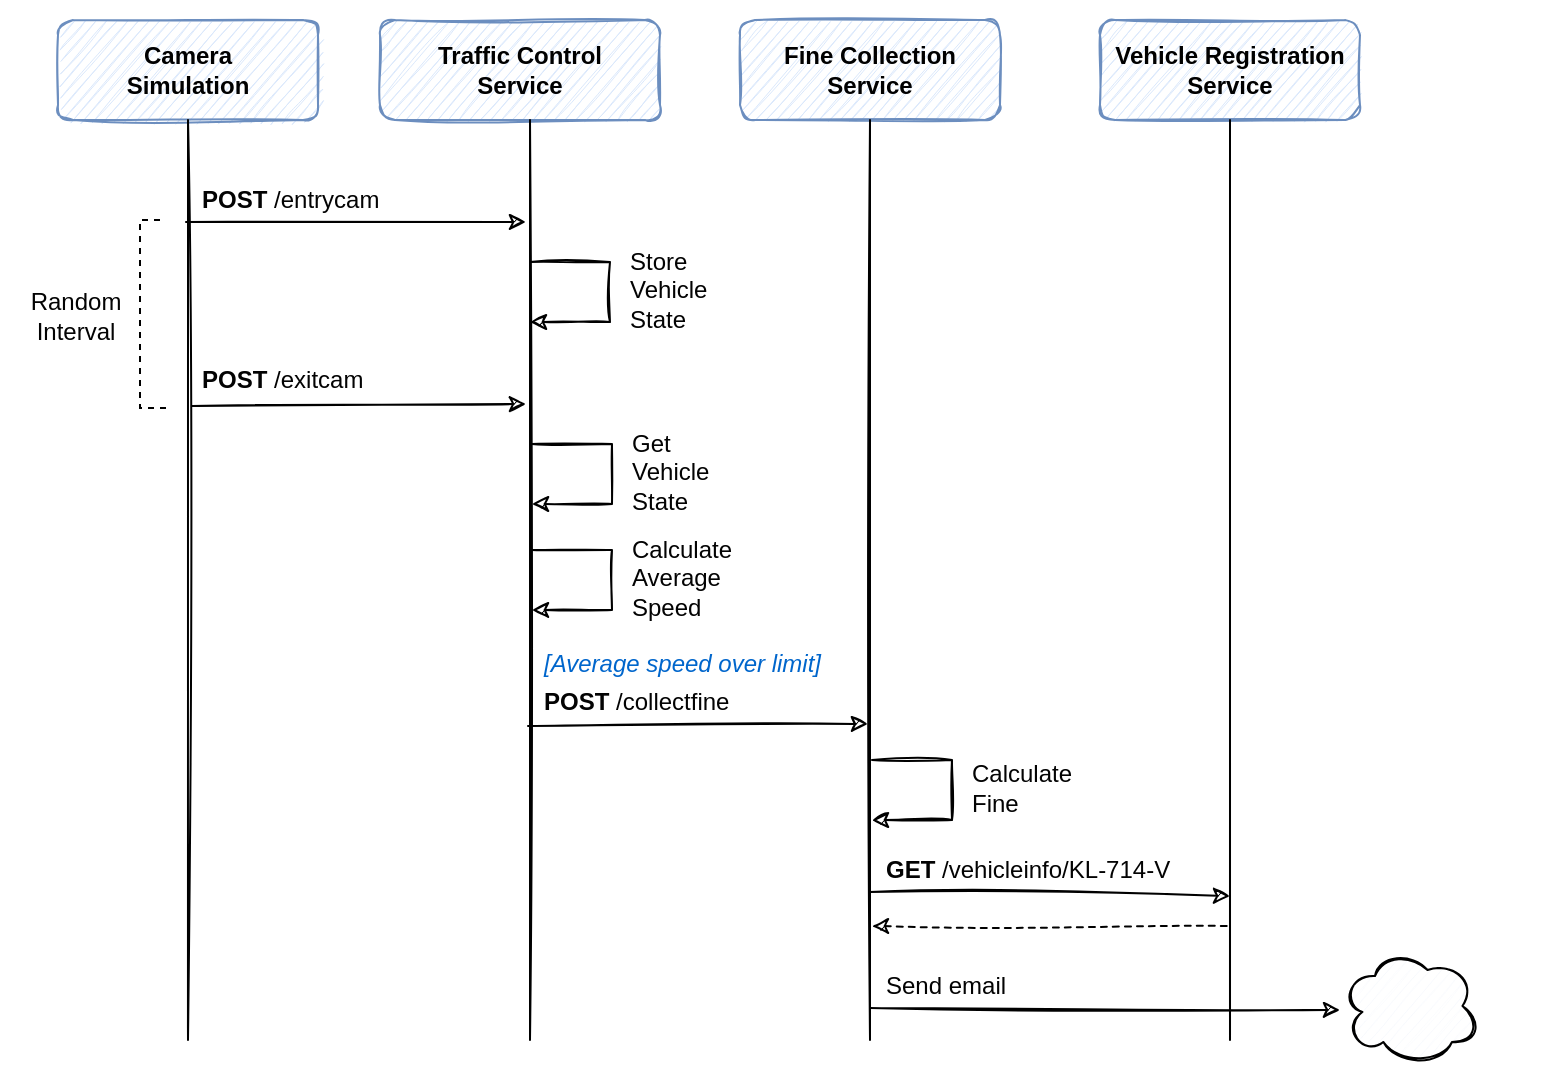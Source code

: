 <mxfile version="13.9.9" type="device"><diagram id="eAKsq6p6JvPYLSQ6bW4y" name="Page-1"><mxGraphModel dx="1408" dy="808" grid="1" gridSize="10" guides="1" tooltips="1" connect="1" arrows="1" fold="1" page="1" pageScale="1" pageWidth="1169" pageHeight="827" math="0" shadow="0"><root><mxCell id="0"/><mxCell id="1" parent="0"/><mxCell id="xbj-FpoNQ1lFbBydDFBh-1" value="" style="rounded=0;whiteSpace=wrap;html=1;sketch=0;strokeColor=none;" parent="1" vertex="1"><mxGeometry x="200" y="160" width="770" height="540" as="geometry"/></mxCell><mxCell id="jWp9AdKPMHxUeef9Z3Ta-3" value="Camera&lt;br&gt;Simulation" style="rounded=1;whiteSpace=wrap;html=1;sketch=1;verticalAlign=middle;fillColor=#dae8fc;strokeColor=#6c8ebf;fontStyle=1" parent="1" vertex="1"><mxGeometry x="229" y="170" width="130" height="50" as="geometry"/></mxCell><mxCell id="jWp9AdKPMHxUeef9Z3Ta-5" value="Traffic Control &lt;br&gt;Service" style="rounded=1;whiteSpace=wrap;html=1;sketch=1;verticalAlign=middle;fillColor=#dae8fc;strokeColor=#6c8ebf;fontStyle=1" parent="1" vertex="1"><mxGeometry x="390" y="170" width="140" height="50" as="geometry"/></mxCell><mxCell id="jWp9AdKPMHxUeef9Z3Ta-8" value="Fine Collection &lt;br&gt;Service" style="rounded=1;whiteSpace=wrap;html=1;sketch=1;verticalAlign=middle;fillColor=#dae8fc;strokeColor=#6c8ebf;fontStyle=1" parent="1" vertex="1"><mxGeometry x="570" y="170" width="130" height="50" as="geometry"/></mxCell><mxCell id="jWp9AdKPMHxUeef9Z3Ta-10" value="Vehicle Registration Service" style="rounded=1;whiteSpace=wrap;html=1;sketch=1;verticalAlign=middle;fillColor=#dae8fc;strokeColor=#6c8ebf;fontStyle=1" parent="1" vertex="1"><mxGeometry x="750" y="170" width="130" height="50" as="geometry"/></mxCell><mxCell id="jWp9AdKPMHxUeef9Z3Ta-12" value="" style="endArrow=none;html=1;entryX=0.5;entryY=1;entryDx=0;entryDy=0;sketch=1;" parent="1" edge="1"><mxGeometry width="50" height="50" relative="1" as="geometry"><mxPoint x="294" y="680" as="sourcePoint"/><mxPoint x="294" y="220" as="targetPoint"/></mxGeometry></mxCell><mxCell id="jWp9AdKPMHxUeef9Z3Ta-13" value="" style="endArrow=none;html=1;entryX=0.5;entryY=1;entryDx=0;entryDy=0;sketch=1;" parent="1" edge="1"><mxGeometry width="50" height="50" relative="1" as="geometry"><mxPoint x="465" y="680" as="sourcePoint"/><mxPoint x="465" y="220" as="targetPoint"/></mxGeometry></mxCell><mxCell id="jWp9AdKPMHxUeef9Z3Ta-15" value="" style="endArrow=none;html=1;entryX=0.5;entryY=1;entryDx=0;entryDy=0;sketch=1;" parent="1" edge="1"><mxGeometry width="50" height="50" relative="1" as="geometry"><mxPoint x="635" y="680" as="sourcePoint"/><mxPoint x="635" y="220" as="targetPoint"/></mxGeometry></mxCell><mxCell id="jWp9AdKPMHxUeef9Z3Ta-16" value="" style="endArrow=none;html=1;entryX=0.5;entryY=1;entryDx=0;entryDy=0;sketch=1;" parent="1" edge="1"><mxGeometry width="50" height="50" relative="1" as="geometry"><mxPoint x="815" y="680" as="sourcePoint"/><mxPoint x="815" y="220" as="targetPoint"/></mxGeometry></mxCell><mxCell id="jWp9AdKPMHxUeef9Z3Ta-18" value="" style="endArrow=classic;html=1;fontColor=#FFFFFF;sketch=1;" parent="1" edge="1"><mxGeometry width="50" height="50" relative="1" as="geometry"><mxPoint x="293" y="271" as="sourcePoint"/><mxPoint x="463" y="271" as="targetPoint"/></mxGeometry></mxCell><mxCell id="jWp9AdKPMHxUeef9Z3Ta-19" value="&lt;span&gt;POST&lt;/span&gt;&lt;span style=&quot;font-weight: normal&quot;&gt; /entrycam&lt;/span&gt;" style="text;html=1;strokeColor=none;fillColor=none;align=left;verticalAlign=middle;whiteSpace=wrap;rounded=0;sketch=0;fillWeight=0;disableMultiStroke=0;disableMultiStrokeFill=0;sketchStyle=rough;fontColor=#030303;fontStyle=1" parent="1" vertex="1"><mxGeometry x="299" y="250" width="180" height="20" as="geometry"/></mxCell><mxCell id="jWp9AdKPMHxUeef9Z3Ta-20" value="" style="endArrow=classic;html=1;fontColor=#030303;rounded=0;sketch=1;" parent="1" edge="1"><mxGeometry width="50" height="50" relative="1" as="geometry"><mxPoint x="465" y="291" as="sourcePoint"/><mxPoint x="465" y="321" as="targetPoint"/><Array as="points"><mxPoint x="505" y="291"/><mxPoint x="505" y="321"/></Array></mxGeometry></mxCell><mxCell id="jWp9AdKPMHxUeef9Z3Ta-21" value="Store&lt;br&gt;Vehicle State" style="text;html=1;strokeColor=none;fillColor=none;align=left;verticalAlign=middle;whiteSpace=wrap;rounded=0;sketch=0;fillWeight=0;disableMultiStroke=0;disableMultiStrokeFill=0;sketchStyle=rough;fontColor=#030303;fontStyle=0" parent="1" vertex="1"><mxGeometry x="513" y="295" width="40" height="20" as="geometry"/></mxCell><mxCell id="jWp9AdKPMHxUeef9Z3Ta-24" value="" style="endArrow=classic;html=1;fontColor=#FFFFFF;sketch=1;" parent="1" edge="1"><mxGeometry width="50" height="50" relative="1" as="geometry"><mxPoint x="296" y="363" as="sourcePoint"/><mxPoint x="463" y="362" as="targetPoint"/></mxGeometry></mxCell><mxCell id="jWp9AdKPMHxUeef9Z3Ta-25" value="&lt;span&gt;POST&lt;/span&gt; &lt;span style=&quot;font-weight: normal&quot;&gt;/exitcam&lt;/span&gt;" style="text;html=1;strokeColor=none;fillColor=none;align=left;verticalAlign=middle;whiteSpace=wrap;rounded=0;sketch=0;fillWeight=0;disableMultiStroke=0;disableMultiStrokeFill=0;sketchStyle=rough;fontColor=#030303;fontStyle=1" parent="1" vertex="1"><mxGeometry x="299" y="340" width="180" height="20" as="geometry"/></mxCell><mxCell id="jWp9AdKPMHxUeef9Z3Ta-26" value="Random&lt;br&gt;Interval" style="text;html=1;strokeColor=none;fillColor=none;align=center;verticalAlign=middle;whiteSpace=wrap;rounded=0;sketch=0;fillWeight=0;disableMultiStroke=0;disableMultiStrokeFill=0;sketchStyle=rough;fontColor=#030303;" parent="1" vertex="1"><mxGeometry x="218" y="308" width="40" height="20" as="geometry"/></mxCell><mxCell id="jWp9AdKPMHxUeef9Z3Ta-29" value="" style="endArrow=classic;html=1;fontColor=#030303;rounded=0;sketch=1;" parent="1" edge="1"><mxGeometry width="50" height="50" relative="1" as="geometry"><mxPoint x="466" y="382" as="sourcePoint"/><mxPoint x="466" y="412" as="targetPoint"/><Array as="points"><mxPoint x="506" y="382"/><mxPoint x="506" y="412"/></Array></mxGeometry></mxCell><mxCell id="jWp9AdKPMHxUeef9Z3Ta-30" value="Get&lt;br&gt;Vehicle State" style="text;html=1;strokeColor=none;fillColor=none;align=left;verticalAlign=middle;whiteSpace=wrap;rounded=0;sketch=0;fillWeight=0;disableMultiStroke=0;disableMultiStrokeFill=0;sketchStyle=rough;fontColor=#030303;fontStyle=0" parent="1" vertex="1"><mxGeometry x="514" y="386" width="40" height="20" as="geometry"/></mxCell><mxCell id="jWp9AdKPMHxUeef9Z3Ta-31" value="Calculate&lt;br&gt;Average&lt;br&gt;Speed" style="text;html=1;strokeColor=none;fillColor=none;align=left;verticalAlign=middle;whiteSpace=wrap;rounded=0;sketch=0;fillWeight=0;disableMultiStroke=0;disableMultiStrokeFill=0;sketchStyle=rough;fontColor=#030303;fontStyle=0" parent="1" vertex="1"><mxGeometry x="514" y="439" width="40" height="20" as="geometry"/></mxCell><mxCell id="jWp9AdKPMHxUeef9Z3Ta-32" value="" style="endArrow=classic;html=1;fontColor=#030303;rounded=0;sketch=1;" parent="1" edge="1"><mxGeometry width="50" height="50" relative="1" as="geometry"><mxPoint x="466" y="435" as="sourcePoint"/><mxPoint x="466" y="465" as="targetPoint"/><Array as="points"><mxPoint x="506" y="435"/><mxPoint x="506" y="465"/></Array></mxGeometry></mxCell><mxCell id="jWp9AdKPMHxUeef9Z3Ta-33" value="" style="endArrow=classic;html=1;fontColor=#FFFFFF;sketch=1;entryX=0.911;entryY=1.047;entryDx=0;entryDy=0;entryPerimeter=0;" parent="1" target="jWp9AdKPMHxUeef9Z3Ta-34" edge="1"><mxGeometry width="50" height="50" relative="1" as="geometry"><mxPoint x="464" y="523" as="sourcePoint"/><mxPoint x="654" y="524" as="targetPoint"/></mxGeometry></mxCell><mxCell id="jWp9AdKPMHxUeef9Z3Ta-34" value="&lt;span&gt;POST&lt;/span&gt; &lt;span style=&quot;font-weight: normal&quot;&gt;/collectfine&lt;/span&gt;" style="text;html=1;strokeColor=none;fillColor=none;align=left;verticalAlign=middle;whiteSpace=wrap;rounded=0;sketch=0;fillWeight=0;disableMultiStroke=0;disableMultiStrokeFill=0;sketchStyle=rough;fontColor=#030303;fontStyle=1" parent="1" vertex="1"><mxGeometry x="470" y="501" width="180" height="20" as="geometry"/></mxCell><mxCell id="jWp9AdKPMHxUeef9Z3Ta-35" value="[Average speed over limit]" style="text;html=1;strokeColor=none;fillColor=none;align=left;verticalAlign=middle;whiteSpace=wrap;rounded=0;sketch=0;fillWeight=0;disableMultiStroke=0;disableMultiStrokeFill=0;sketchStyle=rough;fontStyle=2;fontColor=#0066CC;" parent="1" vertex="1"><mxGeometry x="470" y="482" width="180" height="20" as="geometry"/></mxCell><mxCell id="jWp9AdKPMHxUeef9Z3Ta-36" value="&lt;span&gt;GET&lt;/span&gt; &lt;span style=&quot;font-weight: normal&quot;&gt;/vehicleinfo/KL-714-V&lt;/span&gt;" style="text;html=1;strokeColor=none;fillColor=none;align=left;verticalAlign=middle;whiteSpace=wrap;rounded=0;sketch=0;fillWeight=0;disableMultiStroke=0;disableMultiStrokeFill=0;sketchStyle=rough;fontColor=#030303;fontStyle=1" parent="1" vertex="1"><mxGeometry x="641" y="585" width="180" height="20" as="geometry"/></mxCell><mxCell id="jWp9AdKPMHxUeef9Z3Ta-37" value="" style="endArrow=classic;html=1;fontColor=#FFFFFF;sketch=1;" parent="1" edge="1"><mxGeometry width="50" height="50" relative="1" as="geometry"><mxPoint x="635" y="606" as="sourcePoint"/><mxPoint x="815" y="608" as="targetPoint"/></mxGeometry></mxCell><mxCell id="jWp9AdKPMHxUeef9Z3Ta-38" value="" style="endArrow=none;html=1;fontColor=#FFFFFF;sketch=1;startArrow=classic;startFill=1;endFill=0;dashed=1;disableMultiStroke=1;" parent="1" edge="1"><mxGeometry width="50" height="50" relative="1" as="geometry"><mxPoint x="636" y="623" as="sourcePoint"/><mxPoint x="814" y="623" as="targetPoint"/></mxGeometry></mxCell><mxCell id="jWp9AdKPMHxUeef9Z3Ta-39" value="&lt;span&gt;Send email&lt;/span&gt;" style="text;html=1;strokeColor=none;fillColor=none;align=left;verticalAlign=middle;whiteSpace=wrap;rounded=0;sketch=0;fillWeight=0;disableMultiStroke=0;disableMultiStrokeFill=0;sketchStyle=rough;fontColor=#030303;fontStyle=0" parent="1" vertex="1"><mxGeometry x="641" y="643" width="180" height="20" as="geometry"/></mxCell><mxCell id="jWp9AdKPMHxUeef9Z3Ta-40" value="" style="endArrow=classic;html=1;fontColor=#FFFFFF;sketch=1;" parent="1" edge="1"><mxGeometry width="50" height="50" relative="1" as="geometry"><mxPoint x="635" y="664" as="sourcePoint"/><mxPoint x="870" y="665" as="targetPoint"/></mxGeometry></mxCell><mxCell id="jWp9AdKPMHxUeef9Z3Ta-42" value="" style="ellipse;shape=cloud;whiteSpace=wrap;html=1;sketch=1;fillWeight=0;disableMultiStroke=0;disableMultiStrokeFill=0;sketchStyle=rough;fontColor=#0066CC;align=left;fillColor=#D4E1F5;" parent="1" vertex="1"><mxGeometry x="870" y="633" width="70" height="60" as="geometry"/></mxCell><mxCell id="DOCbVOuLEItIChvRH82h-1" value="" style="endArrow=none;html=1;fontSize=28;rounded=0;dashed=1;" parent="1" edge="1"><mxGeometry width="50" height="50" relative="1" as="geometry"><mxPoint x="283" y="364" as="sourcePoint"/><mxPoint x="283" y="270" as="targetPoint"/><Array as="points"><mxPoint x="270" y="364"/><mxPoint x="270" y="270"/></Array></mxGeometry></mxCell><mxCell id="3Ewe-qlTqCGW5NwZQ324-1" value="Calculate&lt;br&gt;Fine" style="text;html=1;strokeColor=none;fillColor=none;align=left;verticalAlign=middle;whiteSpace=wrap;rounded=0;sketch=0;fillWeight=0;disableMultiStroke=0;disableMultiStrokeFill=0;sketchStyle=rough;fontColor=#030303;fontStyle=0" parent="1" vertex="1"><mxGeometry x="684" y="544" width="40" height="20" as="geometry"/></mxCell><mxCell id="3Ewe-qlTqCGW5NwZQ324-2" value="" style="endArrow=classic;html=1;fontColor=#030303;rounded=0;sketch=1;" parent="1" edge="1"><mxGeometry width="50" height="50" relative="1" as="geometry"><mxPoint x="636" y="540" as="sourcePoint"/><mxPoint x="636" y="570" as="targetPoint"/><Array as="points"><mxPoint x="676" y="540"/><mxPoint x="676" y="570"/></Array></mxGeometry></mxCell></root></mxGraphModel></diagram></mxfile>
